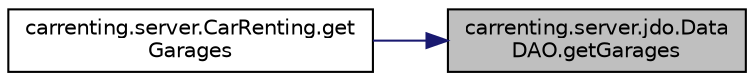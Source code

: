 digraph "carrenting.server.jdo.DataDAO.getGarages"
{
 // LATEX_PDF_SIZE
  edge [fontname="Helvetica",fontsize="10",labelfontname="Helvetica",labelfontsize="10"];
  node [fontname="Helvetica",fontsize="10",shape=record];
  rankdir="RL";
  Node33 [label="carrenting.server.jdo.Data\lDAO.getGarages",height=0.2,width=0.4,color="black", fillcolor="grey75", style="filled", fontcolor="black",tooltip=" "];
  Node33 -> Node34 [dir="back",color="midnightblue",fontsize="10",style="solid",fontname="Helvetica"];
  Node34 [label="carrenting.server.CarRenting.get\lGarages",height=0.2,width=0.4,color="black", fillcolor="white", style="filled",URL="$classcarrenting_1_1server_1_1_car_renting.html#a65886cbac0c23f1dd39c1b2bf5daec25",tooltip=" "];
}
